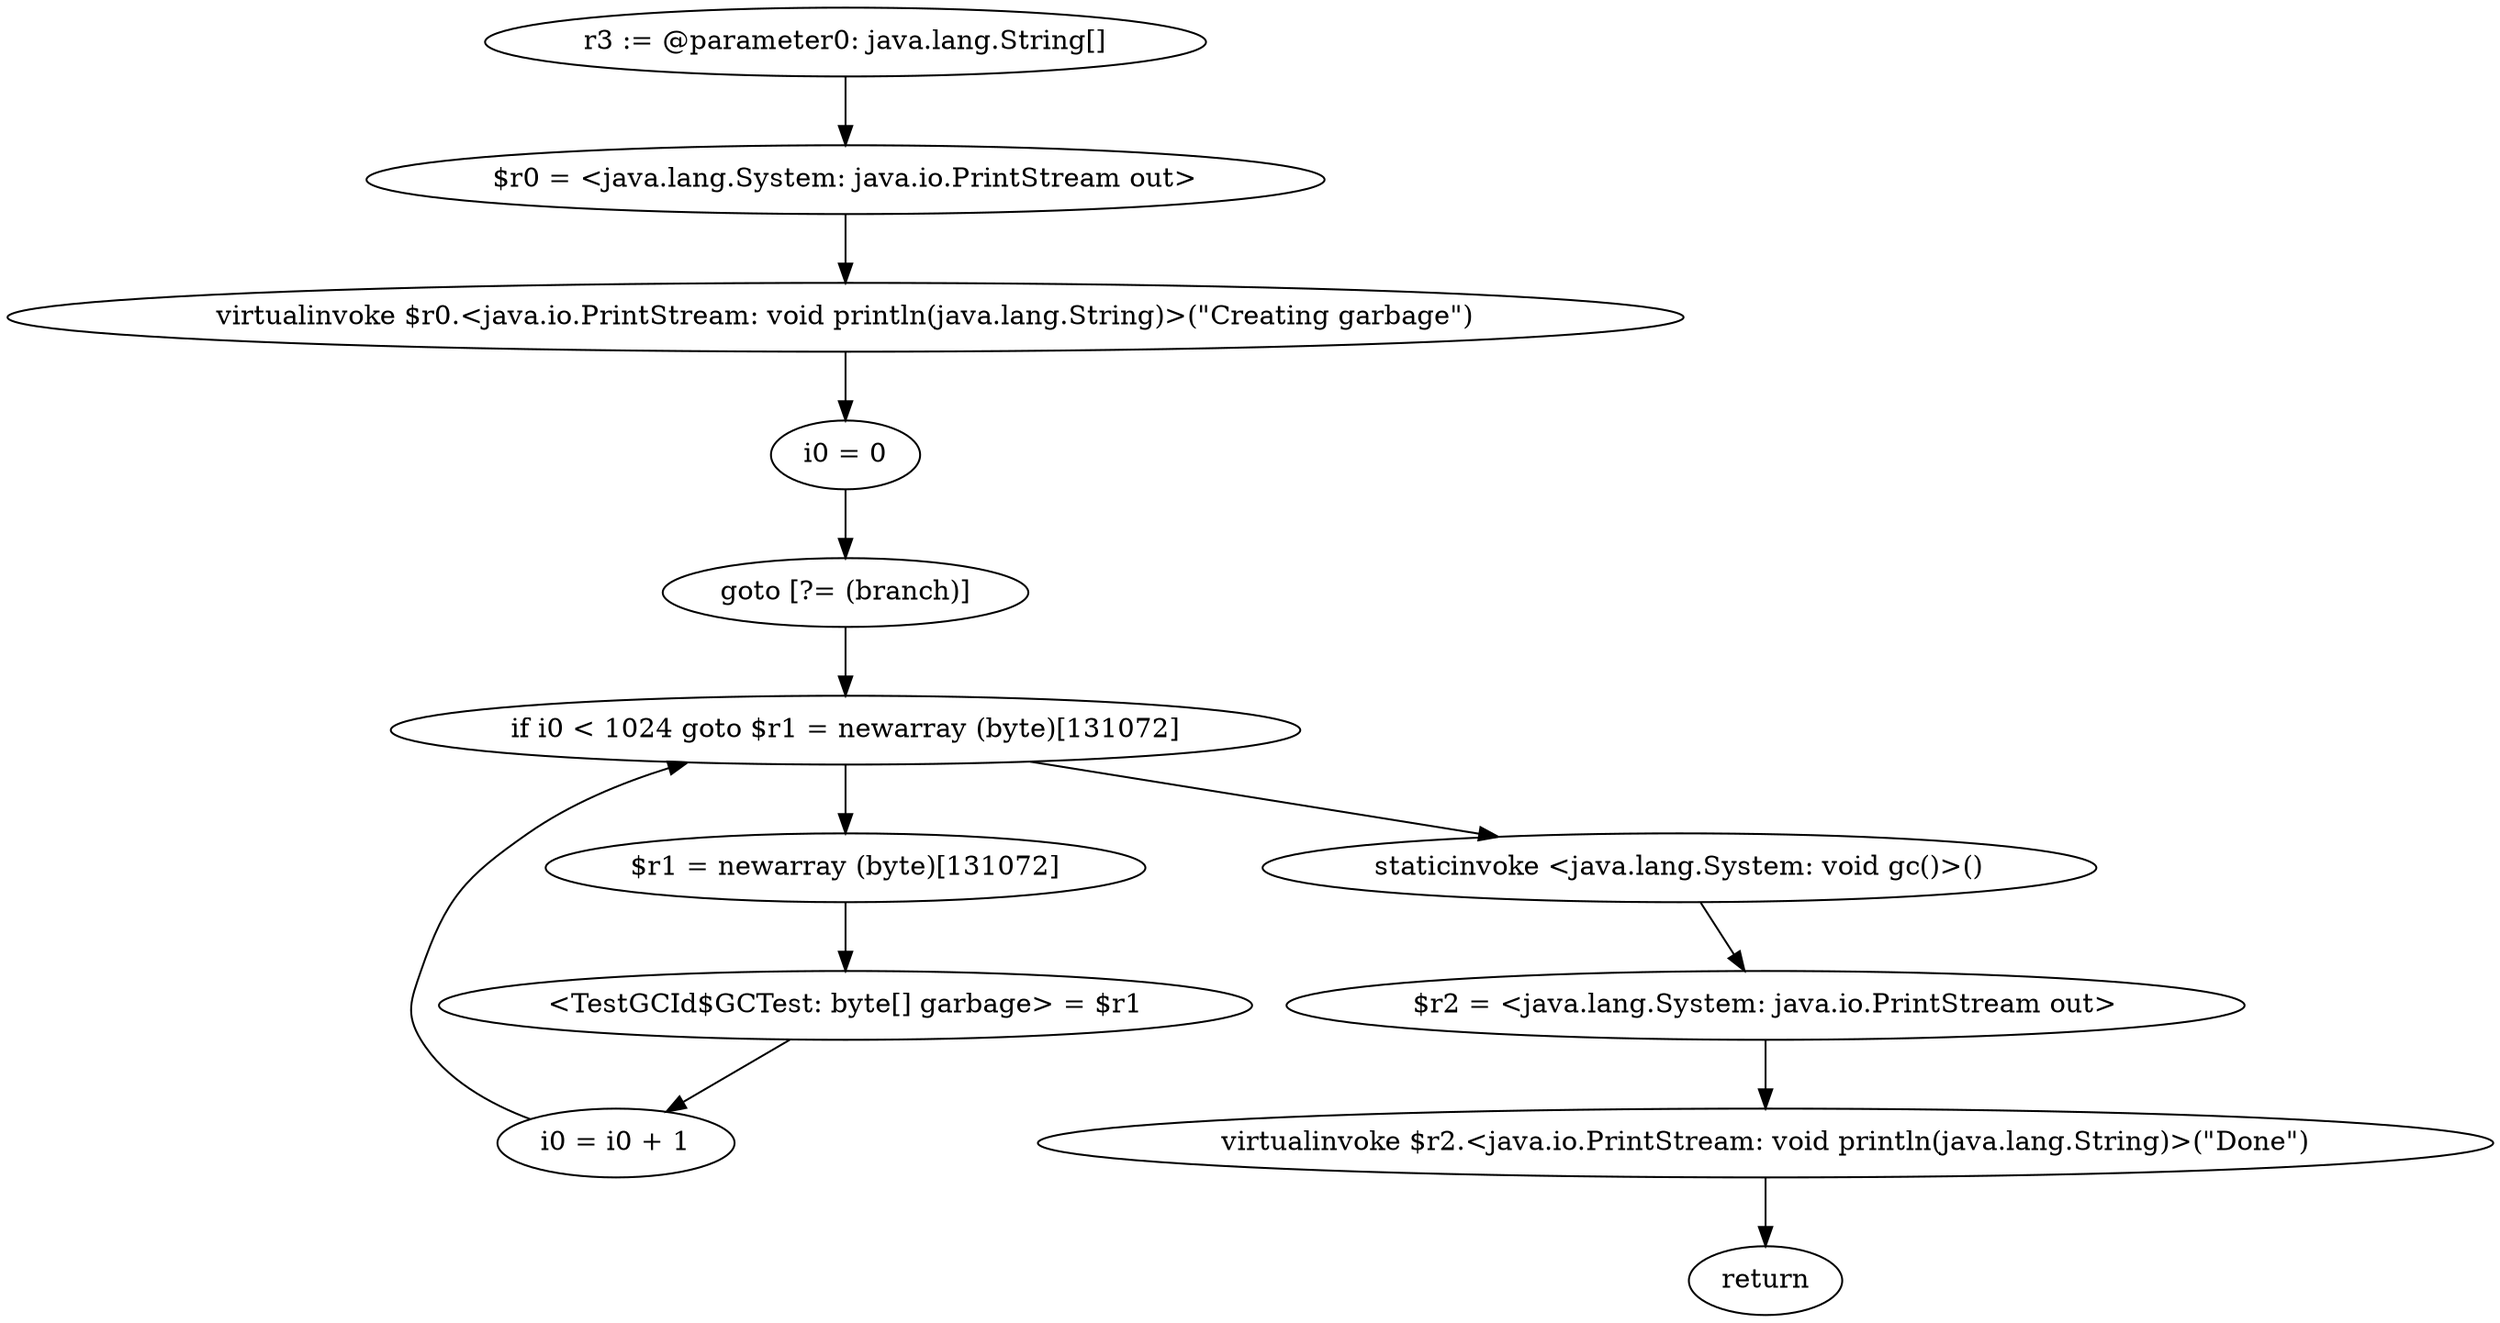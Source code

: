 digraph "unitGraph" {
    "r3 := @parameter0: java.lang.String[]"
    "$r0 = <java.lang.System: java.io.PrintStream out>"
    "virtualinvoke $r0.<java.io.PrintStream: void println(java.lang.String)>(\"Creating garbage\")"
    "i0 = 0"
    "goto [?= (branch)]"
    "$r1 = newarray (byte)[131072]"
    "<TestGCId$GCTest: byte[] garbage> = $r1"
    "i0 = i0 + 1"
    "if i0 < 1024 goto $r1 = newarray (byte)[131072]"
    "staticinvoke <java.lang.System: void gc()>()"
    "$r2 = <java.lang.System: java.io.PrintStream out>"
    "virtualinvoke $r2.<java.io.PrintStream: void println(java.lang.String)>(\"Done\")"
    "return"
    "r3 := @parameter0: java.lang.String[]"->"$r0 = <java.lang.System: java.io.PrintStream out>";
    "$r0 = <java.lang.System: java.io.PrintStream out>"->"virtualinvoke $r0.<java.io.PrintStream: void println(java.lang.String)>(\"Creating garbage\")";
    "virtualinvoke $r0.<java.io.PrintStream: void println(java.lang.String)>(\"Creating garbage\")"->"i0 = 0";
    "i0 = 0"->"goto [?= (branch)]";
    "goto [?= (branch)]"->"if i0 < 1024 goto $r1 = newarray (byte)[131072]";
    "$r1 = newarray (byte)[131072]"->"<TestGCId$GCTest: byte[] garbage> = $r1";
    "<TestGCId$GCTest: byte[] garbage> = $r1"->"i0 = i0 + 1";
    "i0 = i0 + 1"->"if i0 < 1024 goto $r1 = newarray (byte)[131072]";
    "if i0 < 1024 goto $r1 = newarray (byte)[131072]"->"staticinvoke <java.lang.System: void gc()>()";
    "if i0 < 1024 goto $r1 = newarray (byte)[131072]"->"$r1 = newarray (byte)[131072]";
    "staticinvoke <java.lang.System: void gc()>()"->"$r2 = <java.lang.System: java.io.PrintStream out>";
    "$r2 = <java.lang.System: java.io.PrintStream out>"->"virtualinvoke $r2.<java.io.PrintStream: void println(java.lang.String)>(\"Done\")";
    "virtualinvoke $r2.<java.io.PrintStream: void println(java.lang.String)>(\"Done\")"->"return";
}
